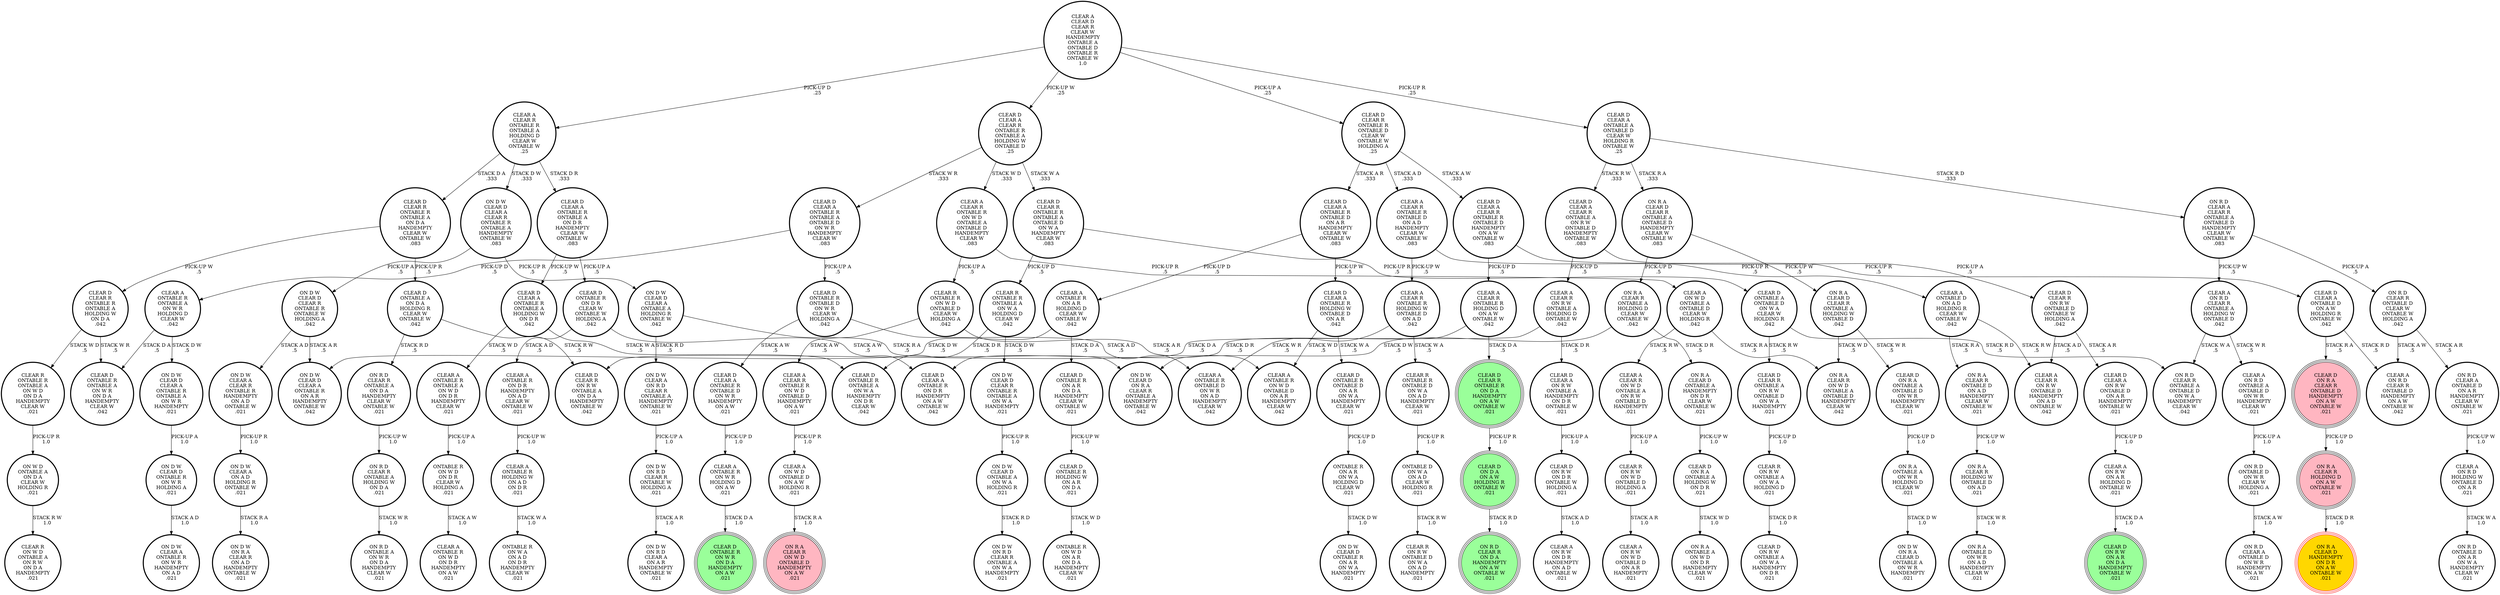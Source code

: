 digraph {
"CLEAR R\nONTABLE R\nONTABLE A\nON W D\nON D A\nHANDEMPTY\nCLEAR W\n.021\n" -> "ON W D\nONTABLE A\nON D A\nCLEAR W\nHOLDING R\n.021\n"[label="PICK-UP R\n1.0\n"];
"CLEAR D\nONTABLE A\nON D A\nHOLDING R\nCLEAR W\nONTABLE W\n.042\n" -> "CLEAR D\nCLEAR R\nON R W\nONTABLE A\nON D A\nHANDEMPTY\nONTABLE W\n.042\n"[label="STACK R W\n.5\n"];
"CLEAR D\nONTABLE A\nON D A\nHOLDING R\nCLEAR W\nONTABLE W\n.042\n" -> "ON R D\nCLEAR R\nONTABLE A\nON D A\nHANDEMPTY\nCLEAR W\nONTABLE W\n.021\n"[label="STACK R D\n.5\n"];
"CLEAR D\nCLEAR A\nONTABLE R\nONTABLE A\nONTABLE D\nON W R\nHANDEMPTY\nCLEAR W\n.083\n" -> "CLEAR A\nONTABLE R\nONTABLE A\nON W R\nHOLDING D\nCLEAR W\n.042\n"[label="PICK-UP D\n.5\n"];
"CLEAR D\nCLEAR A\nONTABLE R\nONTABLE A\nONTABLE D\nON W R\nHANDEMPTY\nCLEAR W\n.083\n" -> "CLEAR D\nONTABLE R\nONTABLE D\nON W R\nCLEAR W\nHOLDING A\n.042\n"[label="PICK-UP A\n.5\n"];
"ON D W\nCLEAR D\nCLEAR R\nONTABLE R\nONTABLE A\nON W A\nHANDEMPTY\n.021\n" -> "ON D W\nCLEAR D\nONTABLE A\nON W A\nHOLDING R\n.021\n"[label="PICK-UP R\n1.0\n"];
"CLEAR D\nONTABLE R\nONTABLE D\nON W R\nCLEAR W\nHOLDING A\n.042\n" -> "CLEAR D\nCLEAR A\nONTABLE R\nONTABLE D\nON W R\nHANDEMPTY\nON A W\n.021\n"[label="STACK A W\n.5\n"];
"CLEAR D\nONTABLE R\nONTABLE D\nON W R\nCLEAR W\nHOLDING A\n.042\n" -> "CLEAR A\nONTABLE R\nONTABLE D\nON W R\nON A D\nHANDEMPTY\nCLEAR W\n.042\n"[label="STACK A D\n.5\n"];
"CLEAR D\nCLEAR R\nONTABLE R\nONTABLE A\nHOLDING W\nON D A\n.042\n" -> "CLEAR R\nONTABLE R\nONTABLE A\nON W D\nON D A\nHANDEMPTY\nCLEAR W\n.021\n"[label="STACK W D\n.5\n"];
"CLEAR D\nCLEAR R\nONTABLE R\nONTABLE A\nHOLDING W\nON D A\n.042\n" -> "CLEAR D\nONTABLE R\nONTABLE A\nON W R\nON D A\nHANDEMPTY\nCLEAR W\n.042\n"[label="STACK W R\n.5\n"];
"ON R A\nCLEAR R\nONTABLE D\nON A D\nHANDEMPTY\nCLEAR W\nONTABLE W\n.021\n" -> "ON R A\nCLEAR R\nHOLDING W\nONTABLE D\nON A D\n.021\n"[label="PICK-UP W\n1.0\n"];
"CLEAR D\nCLEAR R\nON R W\nONTABLE D\nONTABLE W\nHOLDING A\n.042\n" -> "CLEAR D\nCLEAR A\nON R W\nONTABLE D\nON A R\nHANDEMPTY\nONTABLE W\n.021\n"[label="STACK A R\n.5\n"];
"CLEAR D\nCLEAR R\nON R W\nONTABLE D\nONTABLE W\nHOLDING A\n.042\n" -> "CLEAR A\nCLEAR R\nON R W\nONTABLE D\nHANDEMPTY\nON A D\nONTABLE W\n.042\n"[label="STACK A D\n.5\n"];
"CLEAR D\nON R A\nONTABLE A\nHOLDING W\nON D R\n.021\n" -> "ON R A\nONTABLE A\nON W D\nON D R\nHANDEMPTY\nCLEAR W\n.021\n"[label="STACK W D\n1.0\n"];
"CLEAR A\nON R W\nON A R\nHOLDING D\nONTABLE W\n.021\n" -> "CLEAR D\nON R W\nON A R\nON D A\nHANDEMPTY\nONTABLE W\n.021\n"[label="STACK D A\n1.0\n"];
"ON R D\nCLEAR A\nCLEAR R\nONTABLE A\nONTABLE D\nHANDEMPTY\nCLEAR W\nONTABLE W\n.083\n" -> "CLEAR A\nON R D\nCLEAR R\nONTABLE A\nHOLDING W\nONTABLE D\n.042\n"[label="PICK-UP W\n.5\n"];
"ON R D\nCLEAR A\nCLEAR R\nONTABLE A\nONTABLE D\nHANDEMPTY\nCLEAR W\nONTABLE W\n.083\n" -> "ON R D\nCLEAR R\nONTABLE D\nCLEAR W\nONTABLE W\nHOLDING A\n.042\n"[label="PICK-UP A\n.5\n"];
"ON D W\nCLEAR D\nONTABLE A\nON W A\nHOLDING R\n.021\n" -> "ON D W\nON R D\nCLEAR R\nONTABLE A\nON W A\nHANDEMPTY\n.021\n"[label="STACK R D\n1.0\n"];
"CLEAR D\nCLEAR A\nCLEAR R\nONTABLE R\nONTABLE A\nHOLDING W\nONTABLE D\n.25\n" -> "CLEAR A\nCLEAR R\nONTABLE R\nON W D\nONTABLE A\nONTABLE D\nHANDEMPTY\nCLEAR W\n.083\n"[label="STACK W D\n.333\n"];
"CLEAR D\nCLEAR A\nCLEAR R\nONTABLE R\nONTABLE A\nHOLDING W\nONTABLE D\n.25\n" -> "CLEAR D\nCLEAR R\nONTABLE R\nONTABLE A\nONTABLE D\nON W A\nHANDEMPTY\nCLEAR W\n.083\n"[label="STACK W A\n.333\n"];
"CLEAR D\nCLEAR A\nCLEAR R\nONTABLE R\nONTABLE A\nHOLDING W\nONTABLE D\n.25\n" -> "CLEAR D\nCLEAR A\nONTABLE R\nONTABLE A\nONTABLE D\nON W R\nHANDEMPTY\nCLEAR W\n.083\n"[label="STACK W R\n.333\n"];
"CLEAR D\nONTABLE R\nON D R\nCLEAR W\nONTABLE W\nHOLDING A\n.042\n" -> "CLEAR D\nCLEAR A\nONTABLE R\nON D R\nHANDEMPTY\nON A W\nONTABLE W\n.042\n"[label="STACK A W\n.5\n"];
"CLEAR D\nONTABLE R\nON D R\nCLEAR W\nONTABLE W\nHOLDING A\n.042\n" -> "CLEAR A\nONTABLE R\nON D R\nHANDEMPTY\nON A D\nCLEAR W\nONTABLE W\n.021\n"[label="STACK A D\n.5\n"];
"CLEAR D\nCLEAR A\nON R W\nONTABLE A\nHANDEMPTY\nON D R\nONTABLE W\n.021\n" -> "CLEAR D\nON R W\nON D R\nONTABLE W\nHOLDING A\n.021\n"[label="PICK-UP A\n1.0\n"];
"CLEAR A\nCLEAR D\nCLEAR R\nCLEAR W\nHANDEMPTY\nONTABLE A\nONTABLE D\nONTABLE R\nONTABLE W\n1.0\n" -> "CLEAR A\nCLEAR R\nONTABLE R\nONTABLE A\nHOLDING D\nCLEAR W\nONTABLE W\n.25\n"[label="PICK-UP D\n.25\n"];
"CLEAR A\nCLEAR D\nCLEAR R\nCLEAR W\nHANDEMPTY\nONTABLE A\nONTABLE D\nONTABLE R\nONTABLE W\n1.0\n" -> "CLEAR D\nCLEAR A\nONTABLE A\nONTABLE D\nCLEAR W\nHOLDING R\nONTABLE W\n.25\n"[label="PICK-UP R\n.25\n"];
"CLEAR A\nCLEAR D\nCLEAR R\nCLEAR W\nHANDEMPTY\nONTABLE A\nONTABLE D\nONTABLE R\nONTABLE W\n1.0\n" -> "CLEAR D\nCLEAR R\nONTABLE R\nONTABLE D\nCLEAR W\nONTABLE W\nHOLDING A\n.25\n"[label="PICK-UP A\n.25\n"];
"CLEAR A\nCLEAR D\nCLEAR R\nCLEAR W\nHANDEMPTY\nONTABLE A\nONTABLE D\nONTABLE R\nONTABLE W\n1.0\n" -> "CLEAR D\nCLEAR A\nCLEAR R\nONTABLE R\nONTABLE A\nHOLDING W\nONTABLE D\n.25\n"[label="PICK-UP W\n.25\n"];
"CLEAR D\nCLEAR A\nONTABLE R\nONTABLE A\nON D R\nHANDEMPTY\nCLEAR W\nONTABLE W\n.083\n" -> "CLEAR D\nONTABLE R\nON D R\nCLEAR W\nONTABLE W\nHOLDING A\n.042\n"[label="PICK-UP A\n.5\n"];
"CLEAR D\nCLEAR A\nONTABLE R\nONTABLE A\nON D R\nHANDEMPTY\nCLEAR W\nONTABLE W\n.083\n" -> "CLEAR D\nCLEAR A\nONTABLE R\nONTABLE A\nHOLDING W\nON D R\n.042\n"[label="PICK-UP W\n.5\n"];
"ON D W\nCLEAR D\nCLEAR A\nONTABLE A\nHOLDING R\nONTABLE W\n.042\n" -> "ON D W\nCLEAR D\nON R A\nCLEAR R\nONTABLE A\nHANDEMPTY\nONTABLE W\n.042\n"[label="STACK R A\n.5\n"];
"ON D W\nCLEAR D\nCLEAR A\nONTABLE A\nHOLDING R\nONTABLE W\n.042\n" -> "ON D W\nCLEAR A\nON R D\nCLEAR R\nONTABLE A\nHANDEMPTY\nONTABLE W\n.021\n"[label="STACK R D\n.5\n"];
"CLEAR A\nONTABLE R\nON W R\nHOLDING D\nON A W\n.021\n" -> "CLEAR D\nONTABLE R\nON W R\nON D A\nHANDEMPTY\nON A W\n.021\n"[label="STACK D A\n1.0\n"];
"CLEAR D\nONTABLE R\nHOLDING W\nON A R\nON D A\n.021\n" -> "ONTABLE R\nON W D\nON A R\nON D A\nHANDEMPTY\nCLEAR W\n.021\n"[label="STACK W D\n1.0\n"];
"CLEAR A\nONTABLE D\nON A D\nHOLDING R\nCLEAR W\nONTABLE W\n.042\n" -> "ON R A\nCLEAR R\nONTABLE D\nON A D\nHANDEMPTY\nCLEAR W\nONTABLE W\n.021\n"[label="STACK R A\n.5\n"];
"CLEAR A\nONTABLE D\nON A D\nHOLDING R\nCLEAR W\nONTABLE W\n.042\n" -> "CLEAR A\nCLEAR R\nON R W\nONTABLE D\nHANDEMPTY\nON A D\nONTABLE W\n.042\n"[label="STACK R W\n.5\n"];
"CLEAR A\nONTABLE R\nHOLDING W\nON A D\nON D R\n.021\n" -> "ONTABLE R\nON W A\nON A D\nON D R\nHANDEMPTY\nCLEAR W\n.021\n"[label="STACK W A\n1.0\n"];
"CLEAR A\nON R D\nCLEAR R\nONTABLE A\nHOLDING W\nONTABLE D\n.042\n" -> "ON R D\nCLEAR R\nONTABLE A\nONTABLE D\nON W A\nHANDEMPTY\nCLEAR W\n.042\n"[label="STACK W A\n.5\n"];
"CLEAR A\nON R D\nCLEAR R\nONTABLE A\nHOLDING W\nONTABLE D\n.042\n" -> "CLEAR A\nON R D\nONTABLE A\nONTABLE D\nON W R\nHANDEMPTY\nCLEAR W\n.021\n"[label="STACK W R\n.5\n"];
"CLEAR A\nON R D\nHOLDING W\nONTABLE D\nON A R\n.021\n" -> "ON R D\nONTABLE D\nON A R\nON W A\nHANDEMPTY\nCLEAR W\n.021\n"[label="STACK W A\n1.0\n"];
"CLEAR R\nONTABLE R\nONTABLE D\nON W A\nON A D\nHANDEMPTY\nCLEAR W\n.021\n" -> "ONTABLE D\nON W A\nON A D\nCLEAR W\nHOLDING R\n.021\n"[label="PICK-UP R\n1.0\n"];
"ON D W\nCLEAR A\nCLEAR R\nONTABLE R\nHANDEMPTY\nON A D\nONTABLE W\n.021\n" -> "ON D W\nCLEAR A\nON A D\nHOLDING R\nONTABLE W\n.021\n"[label="PICK-UP R\n1.0\n"];
"CLEAR D\nONTABLE R\nONTABLE D\nON A R\nON W A\nHANDEMPTY\nCLEAR W\n.021\n" -> "ONTABLE R\nON A R\nON W A\nHOLDING D\nCLEAR W\n.021\n"[label="PICK-UP D\n1.0\n"];
"CLEAR R\nON R W\nONTABLE A\nON W A\nHOLDING D\n.021\n" -> "CLEAR D\nON R W\nONTABLE A\nON W A\nHANDEMPTY\nON D R\n.021\n"[label="STACK D R\n1.0\n"];
"CLEAR D\nON R W\nON D R\nONTABLE W\nHOLDING A\n.021\n" -> "CLEAR A\nON R W\nON D R\nHANDEMPTY\nON A D\nONTABLE W\n.021\n"[label="STACK A D\n1.0\n"];
"ON R A\nONTABLE A\nON W R\nHOLDING D\nCLEAR W\n.021\n" -> "ON D W\nON R A\nCLEAR D\nONTABLE A\nON W R\nHANDEMPTY\n.021\n"[label="STACK D W\n1.0\n"];
"ON R D\nCLEAR A\nONTABLE D\nON A R\nHANDEMPTY\nCLEAR W\nONTABLE W\n.021\n" -> "CLEAR A\nON R D\nHOLDING W\nONTABLE D\nON A R\n.021\n"[label="PICK-UP W\n1.0\n"];
"CLEAR A\nCLEAR R\nON R W\nONTABLE A\nHOLDING D\nONTABLE W\n.042\n" -> "CLEAR D\nCLEAR R\nON R W\nONTABLE A\nON D A\nHANDEMPTY\nONTABLE W\n.042\n"[label="STACK D A\n.5\n"];
"CLEAR A\nCLEAR R\nON R W\nONTABLE A\nHOLDING D\nONTABLE W\n.042\n" -> "CLEAR D\nCLEAR A\nON R W\nONTABLE A\nHANDEMPTY\nON D R\nONTABLE W\n.021\n"[label="STACK D R\n.5\n"];
"CLEAR A\nCLEAR R\nONTABLE R\nONTABLE A\nHOLDING D\nCLEAR W\nONTABLE W\n.25\n" -> "CLEAR D\nCLEAR R\nONTABLE R\nONTABLE A\nON D A\nHANDEMPTY\nCLEAR W\nONTABLE W\n.083\n"[label="STACK D A\n.333\n"];
"CLEAR A\nCLEAR R\nONTABLE R\nONTABLE A\nHOLDING D\nCLEAR W\nONTABLE W\n.25\n" -> "CLEAR D\nCLEAR A\nONTABLE R\nONTABLE A\nON D R\nHANDEMPTY\nCLEAR W\nONTABLE W\n.083\n"[label="STACK D R\n.333\n"];
"CLEAR A\nCLEAR R\nONTABLE R\nONTABLE A\nHOLDING D\nCLEAR W\nONTABLE W\n.25\n" -> "ON D W\nCLEAR D\nCLEAR A\nCLEAR R\nONTABLE R\nONTABLE A\nHANDEMPTY\nONTABLE W\n.083\n"[label="STACK D W\n.333\n"];
"CLEAR A\nCLEAR R\nON W D\nONTABLE A\nON R W\nONTABLE D\nHANDEMPTY\n.021\n" -> "CLEAR R\nON R W\nON W D\nONTABLE D\nHOLDING A\n.021\n"[label="PICK-UP A\n1.0\n"];
"CLEAR D\nCLEAR R\nONTABLE A\nON R W\nONTABLE D\nON W A\nHANDEMPTY\n.021\n" -> "CLEAR R\nON R W\nONTABLE A\nON W A\nHOLDING D\n.021\n"[label="PICK-UP D\n1.0\n"];
"CLEAR D\nCLEAR A\nONTABLE D\nON A W\nHOLDING R\nONTABLE W\n.042\n" -> "CLEAR D\nON R A\nCLEAR R\nONTABLE D\nHANDEMPTY\nON A W\nONTABLE W\n.021\n"[label="STACK R A\n.5\n"];
"CLEAR D\nCLEAR A\nONTABLE D\nON A W\nHOLDING R\nONTABLE W\n.042\n" -> "CLEAR A\nON R D\nCLEAR R\nONTABLE D\nHANDEMPTY\nON A W\nONTABLE W\n.042\n"[label="STACK R D\n.5\n"];
"ON R A\nCLEAR R\nHOLDING D\nON A W\nONTABLE W\n.021\n" -> "ON R A\nCLEAR D\nHANDEMPTY\nON D R\nON A W\nONTABLE W\n.021\n"[label="STACK D R\n1.0\n"];
"ON R D\nONTABLE D\nON W R\nCLEAR W\nHOLDING A\n.021\n" -> "ON R D\nCLEAR A\nONTABLE D\nON W R\nHANDEMPTY\nON A W\n.021\n"[label="STACK A W\n1.0\n"];
"CLEAR D\nCLEAR A\nONTABLE A\nONTABLE D\nCLEAR W\nHOLDING R\nONTABLE W\n.25\n" -> "ON R D\nCLEAR A\nCLEAR R\nONTABLE A\nONTABLE D\nHANDEMPTY\nCLEAR W\nONTABLE W\n.083\n"[label="STACK R D\n.333\n"];
"CLEAR D\nCLEAR A\nONTABLE A\nONTABLE D\nCLEAR W\nHOLDING R\nONTABLE W\n.25\n" -> "CLEAR D\nCLEAR A\nCLEAR R\nONTABLE A\nON R W\nONTABLE D\nHANDEMPTY\nONTABLE W\n.083\n"[label="STACK R W\n.333\n"];
"CLEAR D\nCLEAR A\nONTABLE A\nONTABLE D\nCLEAR W\nHOLDING R\nONTABLE W\n.25\n" -> "ON R A\nCLEAR D\nCLEAR R\nONTABLE A\nONTABLE D\nHANDEMPTY\nCLEAR W\nONTABLE W\n.083\n"[label="STACK R A\n.333\n"];
"CLEAR D\nCLEAR A\nONTABLE R\nHOLDING W\nONTABLE D\nON A R\n.042\n" -> "CLEAR A\nONTABLE R\nON W D\nONTABLE D\nON A R\nHANDEMPTY\nCLEAR W\n.042\n"[label="STACK W D\n.5\n"];
"CLEAR D\nCLEAR A\nONTABLE R\nHOLDING W\nONTABLE D\nON A R\n.042\n" -> "CLEAR D\nONTABLE R\nONTABLE D\nON A R\nON W A\nHANDEMPTY\nCLEAR W\n.021\n"[label="STACK W A\n.5\n"];
"CLEAR D\nCLEAR A\nCLEAR R\nONTABLE A\nON R W\nONTABLE D\nHANDEMPTY\nONTABLE W\n.083\n" -> "CLEAR A\nCLEAR R\nON R W\nONTABLE A\nHOLDING D\nONTABLE W\n.042\n"[label="PICK-UP D\n.5\n"];
"CLEAR D\nCLEAR A\nCLEAR R\nONTABLE A\nON R W\nONTABLE D\nHANDEMPTY\nONTABLE W\n.083\n" -> "CLEAR D\nCLEAR R\nON R W\nONTABLE D\nONTABLE W\nHOLDING A\n.042\n"[label="PICK-UP A\n.5\n"];
"CLEAR D\nCLEAR R\nONTABLE R\nONTABLE A\nON D A\nHANDEMPTY\nCLEAR W\nONTABLE W\n.083\n" -> "CLEAR D\nCLEAR R\nONTABLE R\nONTABLE A\nHOLDING W\nON D A\n.042\n"[label="PICK-UP W\n.5\n"];
"CLEAR D\nCLEAR R\nONTABLE R\nONTABLE A\nON D A\nHANDEMPTY\nCLEAR W\nONTABLE W\n.083\n" -> "CLEAR D\nONTABLE A\nON D A\nHOLDING R\nCLEAR W\nONTABLE W\n.042\n"[label="PICK-UP R\n.5\n"];
"ON D W\nCLEAR D\nONTABLE R\nON W R\nHOLDING A\n.021\n" -> "ON D W\nCLEAR A\nONTABLE R\nON W R\nHANDEMPTY\nON A D\n.021\n"[label="STACK A D\n1.0\n"];
"ON R A\nCLEAR D\nONTABLE A\nHANDEMPTY\nON D R\nCLEAR W\nONTABLE W\n.021\n" -> "CLEAR D\nON R A\nONTABLE A\nHOLDING W\nON D R\n.021\n"[label="PICK-UP W\n1.0\n"];
"CLEAR A\nCLEAR R\nONTABLE R\nON W D\nONTABLE D\nHANDEMPTY\nON A W\n.021\n" -> "CLEAR A\nON W D\nONTABLE D\nON A W\nHOLDING R\n.021\n"[label="PICK-UP R\n1.0\n"];
"ONTABLE R\nON W D\nON D R\nCLEAR W\nHOLDING A\n.021\n" -> "CLEAR A\nONTABLE R\nON W D\nON D R\nHANDEMPTY\nON A W\n.021\n"[label="STACK A W\n1.0\n"];
"CLEAR A\nONTABLE R\nONTABLE A\nON W R\nHOLDING D\nCLEAR W\n.042\n" -> "ON D W\nCLEAR D\nCLEAR A\nONTABLE R\nONTABLE A\nON W R\nHANDEMPTY\n.021\n"[label="STACK D W\n.5\n"];
"CLEAR A\nONTABLE R\nONTABLE A\nON W R\nHOLDING D\nCLEAR W\n.042\n" -> "CLEAR D\nONTABLE R\nONTABLE A\nON W R\nON D A\nHANDEMPTY\nCLEAR W\n.042\n"[label="STACK D A\n.5\n"];
"CLEAR R\nONTABLE R\nON W D\nONTABLE D\nCLEAR W\nHOLDING A\n.042\n" -> "CLEAR A\nONTABLE R\nON W D\nONTABLE D\nON A R\nHANDEMPTY\nCLEAR W\n.042\n"[label="STACK A R\n.5\n"];
"CLEAR R\nONTABLE R\nON W D\nONTABLE D\nCLEAR W\nHOLDING A\n.042\n" -> "CLEAR A\nCLEAR R\nONTABLE R\nON W D\nONTABLE D\nHANDEMPTY\nON A W\n.021\n"[label="STACK A W\n.5\n"];
"CLEAR A\nON R D\nONTABLE A\nONTABLE D\nON W R\nHANDEMPTY\nCLEAR W\n.021\n" -> "ON R D\nONTABLE D\nON W R\nCLEAR W\nHOLDING A\n.021\n"[label="PICK-UP A\n1.0\n"];
"ON R A\nCLEAR R\nONTABLE A\nHOLDING D\nCLEAR W\nONTABLE W\n.042\n" -> "ON D W\nCLEAR D\nON R A\nCLEAR R\nONTABLE A\nHANDEMPTY\nONTABLE W\n.042\n"[label="STACK D W\n.5\n"];
"ON R A\nCLEAR R\nONTABLE A\nHOLDING D\nCLEAR W\nONTABLE W\n.042\n" -> "ON R A\nCLEAR D\nONTABLE A\nHANDEMPTY\nON D R\nCLEAR W\nONTABLE W\n.021\n"[label="STACK D R\n.5\n"];
"ON D W\nCLEAR D\nCLEAR A\nCLEAR R\nONTABLE R\nONTABLE A\nHANDEMPTY\nONTABLE W\n.083\n" -> "ON D W\nCLEAR D\nCLEAR A\nONTABLE A\nHOLDING R\nONTABLE W\n.042\n"[label="PICK-UP R\n.5\n"];
"ON D W\nCLEAR D\nCLEAR A\nCLEAR R\nONTABLE R\nONTABLE A\nHANDEMPTY\nONTABLE W\n.083\n" -> "ON D W\nCLEAR D\nCLEAR R\nONTABLE R\nONTABLE W\nHOLDING A\n.042\n"[label="PICK-UP A\n.5\n"];
"CLEAR D\nCLEAR R\nONTABLE R\nON D A\nHANDEMPTY\nON A W\nONTABLE W\n.021\n" -> "CLEAR D\nON D A\nON A W\nHOLDING R\nONTABLE W\n.021\n"[label="PICK-UP R\n1.0\n"];
"CLEAR A\nON W D\nONTABLE D\nON A W\nHOLDING R\n.021\n" -> "ON R A\nCLEAR R\nON W D\nONTABLE D\nHANDEMPTY\nON A W\n.021\n"[label="STACK R A\n1.0\n"];
"CLEAR D\nON R A\nONTABLE A\nONTABLE D\nON W R\nHANDEMPTY\nCLEAR W\n.021\n" -> "ON R A\nONTABLE A\nON W R\nHOLDING D\nCLEAR W\n.021\n"[label="PICK-UP D\n1.0\n"];
"ONTABLE R\nON A R\nON W A\nHOLDING D\nCLEAR W\n.021\n" -> "ON D W\nCLEAR D\nONTABLE R\nON A R\nON W A\nHANDEMPTY\n.021\n"[label="STACK D W\n1.0\n"];
"CLEAR D\nON R A\nCLEAR R\nONTABLE D\nHANDEMPTY\nON A W\nONTABLE W\n.021\n" -> "ON R A\nCLEAR R\nHOLDING D\nON A W\nONTABLE W\n.021\n"[label="PICK-UP D\n1.0\n"];
"CLEAR A\nONTABLE R\nON D R\nHANDEMPTY\nON A D\nCLEAR W\nONTABLE W\n.021\n" -> "CLEAR A\nONTABLE R\nHOLDING W\nON A D\nON D R\n.021\n"[label="PICK-UP W\n1.0\n"];
"CLEAR D\nCLEAR A\nONTABLE R\nONTABLE D\nON A R\nHANDEMPTY\nCLEAR W\nONTABLE W\n.083\n" -> "CLEAR D\nCLEAR A\nONTABLE R\nHOLDING W\nONTABLE D\nON A R\n.042\n"[label="PICK-UP W\n.5\n"];
"CLEAR D\nCLEAR A\nONTABLE R\nONTABLE D\nON A R\nHANDEMPTY\nCLEAR W\nONTABLE W\n.083\n" -> "CLEAR A\nONTABLE R\nON A R\nHOLDING D\nCLEAR W\nONTABLE W\n.042\n"[label="PICK-UP D\n.5\n"];
"CLEAR D\nCLEAR A\nONTABLE R\nONTABLE A\nHOLDING W\nON D R\n.042\n" -> "CLEAR D\nONTABLE R\nONTABLE A\nON W A\nHANDEMPTY\nON D R\nCLEAR W\n.042\n"[label="STACK W A\n.5\n"];
"CLEAR D\nCLEAR A\nONTABLE R\nONTABLE A\nHOLDING W\nON D R\n.042\n" -> "CLEAR A\nONTABLE R\nONTABLE A\nON W D\nON D R\nHANDEMPTY\nCLEAR W\n.021\n"[label="STACK W D\n.5\n"];
"ON R A\nCLEAR D\nCLEAR R\nONTABLE A\nHOLDING W\nONTABLE D\n.042\n" -> "ON R A\nCLEAR R\nON W D\nONTABLE A\nONTABLE D\nHANDEMPTY\nCLEAR W\n.042\n"[label="STACK W D\n.5\n"];
"ON R A\nCLEAR D\nCLEAR R\nONTABLE A\nHOLDING W\nONTABLE D\n.042\n" -> "CLEAR D\nON R A\nONTABLE A\nONTABLE D\nON W R\nHANDEMPTY\nCLEAR W\n.021\n"[label="STACK W R\n.5\n"];
"ON R A\nCLEAR R\nHOLDING W\nONTABLE D\nON A D\n.021\n" -> "ON R A\nONTABLE D\nON W R\nON A D\nHANDEMPTY\nCLEAR W\n.021\n"[label="STACK W R\n1.0\n"];
"CLEAR A\nCLEAR R\nONTABLE R\nON W D\nONTABLE A\nONTABLE D\nHANDEMPTY\nCLEAR W\n.083\n" -> "CLEAR A\nON W D\nONTABLE A\nONTABLE D\nCLEAR W\nHOLDING R\n.042\n"[label="PICK-UP R\n.5\n"];
"CLEAR A\nCLEAR R\nONTABLE R\nON W D\nONTABLE A\nONTABLE D\nHANDEMPTY\nCLEAR W\n.083\n" -> "CLEAR R\nONTABLE R\nON W D\nONTABLE D\nCLEAR W\nHOLDING A\n.042\n"[label="PICK-UP A\n.5\n"];
"CLEAR A\nON W D\nONTABLE A\nONTABLE D\nCLEAR W\nHOLDING R\n.042\n" -> "ON R A\nCLEAR R\nON W D\nONTABLE A\nONTABLE D\nHANDEMPTY\nCLEAR W\n.042\n"[label="STACK R A\n.5\n"];
"CLEAR A\nON W D\nONTABLE A\nONTABLE D\nCLEAR W\nHOLDING R\n.042\n" -> "CLEAR A\nCLEAR R\nON W D\nONTABLE A\nON R W\nONTABLE D\nHANDEMPTY\n.021\n"[label="STACK R W\n.5\n"];
"ON R A\nCLEAR D\nCLEAR R\nONTABLE A\nONTABLE D\nHANDEMPTY\nCLEAR W\nONTABLE W\n.083\n" -> "ON R A\nCLEAR D\nCLEAR R\nONTABLE A\nHOLDING W\nONTABLE D\n.042\n"[label="PICK-UP W\n.5\n"];
"ON R A\nCLEAR D\nCLEAR R\nONTABLE A\nONTABLE D\nHANDEMPTY\nCLEAR W\nONTABLE W\n.083\n" -> "ON R A\nCLEAR R\nONTABLE A\nHOLDING D\nCLEAR W\nONTABLE W\n.042\n"[label="PICK-UP D\n.5\n"];
"CLEAR D\nONTABLE R\nON A R\nON D A\nHANDEMPTY\nCLEAR W\nONTABLE W\n.021\n" -> "CLEAR D\nONTABLE R\nHOLDING W\nON A R\nON D A\n.021\n"[label="PICK-UP W\n1.0\n"];
"CLEAR D\nCLEAR A\nCLEAR R\nONTABLE R\nONTABLE D\nHANDEMPTY\nON A W\nONTABLE W\n.083\n" -> "CLEAR D\nCLEAR A\nONTABLE D\nON A W\nHOLDING R\nONTABLE W\n.042\n"[label="PICK-UP R\n.5\n"];
"CLEAR D\nCLEAR A\nCLEAR R\nONTABLE R\nONTABLE D\nHANDEMPTY\nON A W\nONTABLE W\n.083\n" -> "CLEAR A\nCLEAR R\nONTABLE R\nHOLDING D\nON A W\nONTABLE W\n.042\n"[label="PICK-UP D\n.5\n"];
"CLEAR D\nCLEAR R\nONTABLE R\nONTABLE A\nONTABLE D\nON W A\nHANDEMPTY\nCLEAR W\n.083\n" -> "CLEAR R\nONTABLE R\nONTABLE A\nON W A\nHOLDING D\nCLEAR W\n.042\n"[label="PICK-UP D\n.5\n"];
"CLEAR D\nCLEAR R\nONTABLE R\nONTABLE A\nONTABLE D\nON W A\nHANDEMPTY\nCLEAR W\n.083\n" -> "CLEAR D\nONTABLE A\nONTABLE D\nON W A\nCLEAR W\nHOLDING R\n.042\n"[label="PICK-UP R\n.5\n"];
"CLEAR R\nONTABLE R\nONTABLE A\nON W A\nHOLDING D\nCLEAR W\n.042\n" -> "CLEAR D\nONTABLE R\nONTABLE A\nON W A\nHANDEMPTY\nON D R\nCLEAR W\n.042\n"[label="STACK D R\n.5\n"];
"CLEAR R\nONTABLE R\nONTABLE A\nON W A\nHOLDING D\nCLEAR W\n.042\n" -> "ON D W\nCLEAR D\nCLEAR R\nONTABLE R\nONTABLE A\nON W A\nHANDEMPTY\n.021\n"[label="STACK D W\n.5\n"];
"CLEAR A\nONTABLE R\nONTABLE A\nON W D\nON D R\nHANDEMPTY\nCLEAR W\n.021\n" -> "ONTABLE R\nON W D\nON D R\nCLEAR W\nHOLDING A\n.021\n"[label="PICK-UP A\n1.0\n"];
"CLEAR D\nON D A\nON A W\nHOLDING R\nONTABLE W\n.021\n" -> "ON R D\nCLEAR R\nON D A\nHANDEMPTY\nON A W\nONTABLE W\n.021\n"[label="STACK R D\n1.0\n"];
"CLEAR D\nCLEAR A\nONTABLE R\nONTABLE D\nON W R\nHANDEMPTY\nON A W\n.021\n" -> "CLEAR A\nONTABLE R\nON W R\nHOLDING D\nON A W\n.021\n"[label="PICK-UP D\n1.0\n"];
"CLEAR D\nCLEAR A\nON R W\nONTABLE D\nON A R\nHANDEMPTY\nONTABLE W\n.021\n" -> "CLEAR A\nON R W\nON A R\nHOLDING D\nONTABLE W\n.021\n"[label="PICK-UP D\n1.0\n"];
"ON D W\nCLEAR D\nCLEAR A\nONTABLE R\nONTABLE A\nON W R\nHANDEMPTY\n.021\n" -> "ON D W\nCLEAR D\nONTABLE R\nON W R\nHOLDING A\n.021\n"[label="PICK-UP A\n1.0\n"];
"ON D W\nCLEAR D\nCLEAR R\nONTABLE R\nONTABLE W\nHOLDING A\n.042\n" -> "ON D W\nCLEAR D\nCLEAR A\nONTABLE R\nON A R\nHANDEMPTY\nONTABLE W\n.042\n"[label="STACK A R\n.5\n"];
"ON D W\nCLEAR D\nCLEAR R\nONTABLE R\nONTABLE W\nHOLDING A\n.042\n" -> "ON D W\nCLEAR A\nCLEAR R\nONTABLE R\nHANDEMPTY\nON A D\nONTABLE W\n.021\n"[label="STACK A D\n.5\n"];
"ON W D\nONTABLE A\nON D A\nCLEAR W\nHOLDING R\n.021\n" -> "CLEAR R\nON W D\nONTABLE A\nON R W\nON D A\nHANDEMPTY\n.021\n"[label="STACK R W\n1.0\n"];
"CLEAR A\nONTABLE R\nON A R\nHOLDING D\nCLEAR W\nONTABLE W\n.042\n" -> "ON D W\nCLEAR D\nCLEAR A\nONTABLE R\nON A R\nHANDEMPTY\nONTABLE W\n.042\n"[label="STACK D W\n.5\n"];
"CLEAR A\nONTABLE R\nON A R\nHOLDING D\nCLEAR W\nONTABLE W\n.042\n" -> "CLEAR D\nONTABLE R\nON A R\nON D A\nHANDEMPTY\nCLEAR W\nONTABLE W\n.021\n"[label="STACK D A\n.5\n"];
"ON R D\nCLEAR R\nONTABLE D\nCLEAR W\nONTABLE W\nHOLDING A\n.042\n" -> "CLEAR A\nON R D\nCLEAR R\nONTABLE D\nHANDEMPTY\nON A W\nONTABLE W\n.042\n"[label="STACK A W\n.5\n"];
"ON R D\nCLEAR R\nONTABLE D\nCLEAR W\nONTABLE W\nHOLDING A\n.042\n" -> "ON R D\nCLEAR A\nONTABLE D\nON A R\nHANDEMPTY\nCLEAR W\nONTABLE W\n.021\n"[label="STACK A R\n.5\n"];
"CLEAR R\nON R W\nON W D\nONTABLE D\nHOLDING A\n.021\n" -> "CLEAR A\nON R W\nON W D\nONTABLE D\nON A R\nHANDEMPTY\n.021\n"[label="STACK A R\n1.0\n"];
"ONTABLE D\nON W A\nON A D\nCLEAR W\nHOLDING R\n.021\n" -> "CLEAR R\nON R W\nONTABLE D\nON W A\nON A D\nHANDEMPTY\n.021\n"[label="STACK R W\n1.0\n"];
"ON R D\nCLEAR R\nONTABLE A\nON D A\nHANDEMPTY\nCLEAR W\nONTABLE W\n.021\n" -> "ON R D\nCLEAR R\nONTABLE A\nHOLDING W\nON D A\n.021\n"[label="PICK-UP W\n1.0\n"];
"CLEAR D\nCLEAR R\nONTABLE R\nONTABLE D\nCLEAR W\nONTABLE W\nHOLDING A\n.25\n" -> "CLEAR D\nCLEAR A\nONTABLE R\nONTABLE D\nON A R\nHANDEMPTY\nCLEAR W\nONTABLE W\n.083\n"[label="STACK A R\n.333\n"];
"CLEAR D\nCLEAR R\nONTABLE R\nONTABLE D\nCLEAR W\nONTABLE W\nHOLDING A\n.25\n" -> "CLEAR D\nCLEAR A\nCLEAR R\nONTABLE R\nONTABLE D\nHANDEMPTY\nON A W\nONTABLE W\n.083\n"[label="STACK A W\n.333\n"];
"CLEAR D\nCLEAR R\nONTABLE R\nONTABLE D\nCLEAR W\nONTABLE W\nHOLDING A\n.25\n" -> "CLEAR A\nCLEAR R\nONTABLE R\nONTABLE D\nON A D\nHANDEMPTY\nCLEAR W\nONTABLE W\n.083\n"[label="STACK A D\n.333\n"];
"ON R D\nCLEAR R\nONTABLE A\nHOLDING W\nON D A\n.021\n" -> "ON R D\nONTABLE A\nON W R\nON D A\nHANDEMPTY\nCLEAR W\n.021\n"[label="STACK W R\n1.0\n"];
"CLEAR D\nONTABLE A\nONTABLE D\nON W A\nCLEAR W\nHOLDING R\n.042\n" -> "ON R D\nCLEAR R\nONTABLE A\nONTABLE D\nON W A\nHANDEMPTY\nCLEAR W\n.042\n"[label="STACK R D\n.5\n"];
"CLEAR D\nONTABLE A\nONTABLE D\nON W A\nCLEAR W\nHOLDING R\n.042\n" -> "CLEAR D\nCLEAR R\nONTABLE A\nON R W\nONTABLE D\nON W A\nHANDEMPTY\n.021\n"[label="STACK R W\n.5\n"];
"CLEAR A\nCLEAR R\nONTABLE R\nONTABLE D\nON A D\nHANDEMPTY\nCLEAR W\nONTABLE W\n.083\n" -> "CLEAR A\nONTABLE D\nON A D\nHOLDING R\nCLEAR W\nONTABLE W\n.042\n"[label="PICK-UP R\n.5\n"];
"CLEAR A\nCLEAR R\nONTABLE R\nONTABLE D\nON A D\nHANDEMPTY\nCLEAR W\nONTABLE W\n.083\n" -> "CLEAR A\nCLEAR R\nONTABLE R\nHOLDING W\nONTABLE D\nON A D\n.042\n"[label="PICK-UP W\n.5\n"];
"CLEAR A\nCLEAR R\nONTABLE R\nHOLDING W\nONTABLE D\nON A D\n.042\n" -> "CLEAR R\nONTABLE R\nONTABLE D\nON W A\nON A D\nHANDEMPTY\nCLEAR W\n.021\n"[label="STACK W A\n.5\n"];
"CLEAR A\nCLEAR R\nONTABLE R\nHOLDING W\nONTABLE D\nON A D\n.042\n" -> "CLEAR A\nONTABLE R\nONTABLE D\nON W R\nON A D\nHANDEMPTY\nCLEAR W\n.042\n"[label="STACK W R\n.5\n"];
"CLEAR A\nCLEAR R\nONTABLE R\nHOLDING D\nON A W\nONTABLE W\n.042\n" -> "CLEAR D\nCLEAR R\nONTABLE R\nON D A\nHANDEMPTY\nON A W\nONTABLE W\n.021\n"[label="STACK D A\n.5\n"];
"CLEAR A\nCLEAR R\nONTABLE R\nHOLDING D\nON A W\nONTABLE W\n.042\n" -> "CLEAR D\nCLEAR A\nONTABLE R\nON D R\nHANDEMPTY\nON A W\nONTABLE W\n.042\n"[label="STACK D R\n.5\n"];
"ON D W\nCLEAR A\nON A D\nHOLDING R\nONTABLE W\n.021\n" -> "ON D W\nON R A\nCLEAR R\nON A D\nHANDEMPTY\nONTABLE W\n.021\n"[label="STACK R A\n1.0\n"];
"ON D W\nON R D\nCLEAR R\nONTABLE W\nHOLDING A\n.021\n" -> "ON D W\nON R D\nCLEAR A\nON A R\nHANDEMPTY\nONTABLE W\n.021\n"[label="STACK A R\n1.0\n"];
"ON D W\nCLEAR A\nON R D\nCLEAR R\nONTABLE A\nHANDEMPTY\nONTABLE W\n.021\n" -> "ON D W\nON R D\nCLEAR R\nONTABLE W\nHOLDING A\n.021\n"[label="PICK-UP A\n1.0\n"];
"ON R A\nONTABLE A\nON W D\nON D R\nHANDEMPTY\nCLEAR W\n.021\n" [shape=circle, penwidth=3];
"ON R A\nCLEAR R\nON W D\nONTABLE A\nONTABLE D\nHANDEMPTY\nCLEAR W\n.042\n" [shape=circle, penwidth=3];
"CLEAR A\nCLEAR R\nON R W\nONTABLE D\nHANDEMPTY\nON A D\nONTABLE W\n.042\n" [shape=circle, penwidth=3];
"CLEAR A\nONTABLE R\nON W D\nONTABLE D\nON A R\nHANDEMPTY\nCLEAR W\n.042\n" [shape=circle, penwidth=3];
"ON D W\nON R D\nCLEAR R\nONTABLE A\nON W A\nHANDEMPTY\n.021\n" [shape=circle, penwidth=3];
"ON D W\nON R D\nCLEAR A\nON A R\nHANDEMPTY\nONTABLE W\n.021\n" [shape=circle, penwidth=3];
"ON R D\nCLEAR R\nONTABLE A\nONTABLE D\nON W A\nHANDEMPTY\nCLEAR W\n.042\n" [shape=circle, penwidth=3];
"ON R D\nONTABLE A\nON W R\nON D A\nHANDEMPTY\nCLEAR W\n.021\n" [shape=circle, penwidth=3];
"CLEAR A\nON R D\nCLEAR R\nONTABLE D\nHANDEMPTY\nON A W\nONTABLE W\n.042\n" [shape=circle, penwidth=3];
"ON R D\nCLEAR R\nON D A\nHANDEMPTY\nON A W\nONTABLE W\n.021\n" [shape=circle, style=filled, fillcolor=palegreen1, peripheries=3];
"CLEAR D\nONTABLE R\nONTABLE A\nON W A\nHANDEMPTY\nON D R\nCLEAR W\n.042\n" [shape=circle, penwidth=3];
"ON D W\nON R A\nCLEAR R\nON A D\nHANDEMPTY\nONTABLE W\n.021\n" [shape=circle, penwidth=3];
"CLEAR A\nONTABLE R\nONTABLE D\nON W R\nON A D\nHANDEMPTY\nCLEAR W\n.042\n" [shape=circle, penwidth=3];
"CLEAR D\nONTABLE R\nON W R\nON D A\nHANDEMPTY\nON A W\n.021\n" [shape=circle, style=filled, fillcolor=palegreen1, peripheries=3];
"ONTABLE R\nON W A\nON A D\nON D R\nHANDEMPTY\nCLEAR W\n.021\n" [shape=circle, penwidth=3];
"ON D W\nCLEAR D\nONTABLE R\nON A R\nON W A\nHANDEMPTY\n.021\n" [shape=circle, penwidth=3];
"CLEAR R\nON R W\nONTABLE D\nON W A\nON A D\nHANDEMPTY\n.021\n" [shape=circle, penwidth=3];
"CLEAR D\nCLEAR A\nONTABLE R\nON D R\nHANDEMPTY\nON A W\nONTABLE W\n.042\n" [shape=circle, penwidth=3];
"ON R D\nCLEAR A\nONTABLE D\nON W R\nHANDEMPTY\nON A W\n.021\n" [shape=circle, penwidth=3];
"CLEAR D\nONTABLE R\nONTABLE A\nON W R\nON D A\nHANDEMPTY\nCLEAR W\n.042\n" [shape=circle, penwidth=3];
"CLEAR A\nON R W\nON D R\nHANDEMPTY\nON A D\nONTABLE W\n.021\n" [shape=circle, penwidth=3];
"ON R A\nCLEAR R\nON W D\nONTABLE D\nHANDEMPTY\nON A W\n.021\n" [shape=circle, style=filled, fillcolor=lightpink, peripheries=3];
"CLEAR R\nON W D\nONTABLE A\nON R W\nON D A\nHANDEMPTY\n.021\n" [shape=circle, penwidth=3];
"CLEAR D\nCLEAR R\nON R W\nONTABLE A\nON D A\nHANDEMPTY\nONTABLE W\n.042\n" [shape=circle, penwidth=3];
"ON D W\nCLEAR D\nON R A\nCLEAR R\nONTABLE A\nHANDEMPTY\nONTABLE W\n.042\n" [shape=circle, penwidth=3];
"ONTABLE R\nON W D\nON A R\nON D A\nHANDEMPTY\nCLEAR W\n.021\n" [shape=circle, penwidth=3];
"ON R A\nONTABLE D\nON W R\nON A D\nHANDEMPTY\nCLEAR W\n.021\n" [shape=circle, penwidth=3];
"ON R A\nCLEAR D\nHANDEMPTY\nON D R\nON A W\nONTABLE W\n.021\n" [shape=circle, style=filled color=red, fillcolor=gold, peripheries=3];
"ON D W\nON R A\nCLEAR D\nONTABLE A\nON W R\nHANDEMPTY\n.021\n" [shape=circle, penwidth=3];
"ON D W\nCLEAR D\nCLEAR A\nONTABLE R\nON A R\nHANDEMPTY\nONTABLE W\n.042\n" [shape=circle, penwidth=3];
"ON R D\nONTABLE D\nON A R\nON W A\nHANDEMPTY\nCLEAR W\n.021\n" [shape=circle, penwidth=3];
"CLEAR D\nON R W\nON A R\nON D A\nHANDEMPTY\nONTABLE W\n.021\n" [shape=circle, style=filled, fillcolor=palegreen1, peripheries=3];
"CLEAR D\nON R W\nONTABLE A\nON W A\nHANDEMPTY\nON D R\n.021\n" [shape=circle, penwidth=3];
"CLEAR A\nONTABLE R\nON W D\nON D R\nHANDEMPTY\nON A W\n.021\n" [shape=circle, penwidth=3];
"ON D W\nCLEAR A\nONTABLE R\nON W R\nHANDEMPTY\nON A D\n.021\n" [shape=circle, penwidth=3];
"CLEAR A\nON R W\nON W D\nONTABLE D\nON A R\nHANDEMPTY\n.021\n" [shape=circle, penwidth=3];
"ON R A\nONTABLE A\nON W D\nON D R\nHANDEMPTY\nCLEAR W\n.021\n" [shape=circle, penwidth=3];
"ON R A\nCLEAR R\nON W D\nONTABLE A\nONTABLE D\nHANDEMPTY\nCLEAR W\n.042\n" [shape=circle, penwidth=3];
"ONTABLE R\nON A R\nON W A\nHOLDING D\nCLEAR W\n.021\n" [shape=circle, penwidth=3];
"CLEAR A\nON R D\nCLEAR R\nONTABLE A\nHOLDING W\nONTABLE D\n.042\n" [shape=circle, penwidth=3];
"CLEAR D\nCLEAR A\nONTABLE A\nONTABLE D\nCLEAR W\nHOLDING R\nONTABLE W\n.25\n" [shape=circle, penwidth=3];
"CLEAR D\nCLEAR A\nONTABLE D\nON A W\nHOLDING R\nONTABLE W\n.042\n" [shape=circle, penwidth=3];
"ON D W\nCLEAR D\nONTABLE R\nON W R\nHOLDING A\n.021\n" [shape=circle, penwidth=3];
"ONTABLE D\nON W A\nON A D\nCLEAR W\nHOLDING R\n.021\n" [shape=circle, penwidth=3];
"CLEAR A\nCLEAR R\nON R W\nONTABLE D\nHANDEMPTY\nON A D\nONTABLE W\n.042\n" [shape=circle, penwidth=3];
"CLEAR A\nONTABLE R\nON W D\nONTABLE D\nON A R\nHANDEMPTY\nCLEAR W\n.042\n" [shape=circle, penwidth=3];
"CLEAR D\nONTABLE R\nONTABLE D\nON A R\nON W A\nHANDEMPTY\nCLEAR W\n.021\n" [shape=circle, penwidth=3];
"CLEAR D\nCLEAR R\nONTABLE R\nON D A\nHANDEMPTY\nON A W\nONTABLE W\n.021\n" [shape=circle, style=filled, fillcolor=palegreen1, peripheries=3];
"ON D W\nON R D\nCLEAR R\nONTABLE A\nON W A\nHANDEMPTY\n.021\n" [shape=circle, penwidth=3];
"ON R D\nCLEAR R\nONTABLE A\nHOLDING W\nON D A\n.021\n" [shape=circle, penwidth=3];
"ON D W\nON R D\nCLEAR A\nON A R\nHANDEMPTY\nONTABLE W\n.021\n" [shape=circle, penwidth=3];
"CLEAR D\nCLEAR R\nONTABLE R\nONTABLE A\nON D A\nHANDEMPTY\nCLEAR W\nONTABLE W\n.083\n" [shape=circle, penwidth=3];
"ON R A\nCLEAR D\nCLEAR R\nONTABLE A\nONTABLE D\nHANDEMPTY\nCLEAR W\nONTABLE W\n.083\n" [shape=circle, penwidth=3];
"CLEAR A\nCLEAR R\nONTABLE R\nON W D\nONTABLE A\nONTABLE D\nHANDEMPTY\nCLEAR W\n.083\n" [shape=circle, penwidth=3];
"ON R D\nCLEAR R\nONTABLE A\nONTABLE D\nON W A\nHANDEMPTY\nCLEAR W\n.042\n" [shape=circle, penwidth=3];
"CLEAR D\nON R A\nCLEAR R\nONTABLE D\nHANDEMPTY\nON A W\nONTABLE W\n.021\n" [shape=circle, style=filled, fillcolor=lightpink, peripheries=3];
"ON R D\nONTABLE A\nON W R\nON D A\nHANDEMPTY\nCLEAR W\n.021\n" [shape=circle, penwidth=3];
"ON D W\nCLEAR D\nCLEAR R\nONTABLE R\nONTABLE W\nHOLDING A\n.042\n" [shape=circle, penwidth=3];
"CLEAR A\nON R D\nCLEAR R\nONTABLE D\nHANDEMPTY\nON A W\nONTABLE W\n.042\n" [shape=circle, penwidth=3];
"CLEAR D\nCLEAR A\nONTABLE R\nONTABLE A\nHOLDING W\nON D R\n.042\n" [shape=circle, penwidth=3];
"CLEAR A\nON R W\nON A R\nHOLDING D\nONTABLE W\n.021\n" [shape=circle, penwidth=3];
"CLEAR R\nONTABLE R\nON W D\nONTABLE D\nCLEAR W\nHOLDING A\n.042\n" [shape=circle, penwidth=3];
"ON R D\nCLEAR R\nON D A\nHANDEMPTY\nON A W\nONTABLE W\n.021\n" [shape=circle, style=filled, fillcolor=palegreen1, peripheries=3];
"ON R A\nCLEAR R\nHOLDING D\nON A W\nONTABLE W\n.021\n" [shape=circle, style=filled, fillcolor=lightpink, peripheries=3];
"CLEAR A\nONTABLE R\nONTABLE A\nON W R\nHOLDING D\nCLEAR W\n.042\n" [shape=circle, penwidth=3];
"CLEAR A\nON R D\nHOLDING W\nONTABLE D\nON A R\n.021\n" [shape=circle, penwidth=3];
"ON W D\nONTABLE A\nON D A\nCLEAR W\nHOLDING R\n.021\n" [shape=circle, penwidth=3];
"CLEAR A\nCLEAR R\nON W D\nONTABLE A\nON R W\nONTABLE D\nHANDEMPTY\n.021\n" [shape=circle, penwidth=3];
"CLEAR D\nCLEAR R\nONTABLE A\nON R W\nONTABLE D\nON W A\nHANDEMPTY\n.021\n" [shape=circle, penwidth=3];
"ON R D\nCLEAR R\nONTABLE D\nCLEAR W\nONTABLE W\nHOLDING A\n.042\n" [shape=circle, penwidth=3];
"ON R A\nCLEAR R\nHOLDING W\nONTABLE D\nON A D\n.021\n" [shape=circle, penwidth=3];
"CLEAR A\nONTABLE R\nON D R\nHANDEMPTY\nON A D\nCLEAR W\nONTABLE W\n.021\n" [shape=circle, penwidth=3];
"CLEAR D\nONTABLE R\nONTABLE A\nON W A\nHANDEMPTY\nON D R\nCLEAR W\n.042\n" [shape=circle, penwidth=3];
"CLEAR R\nONTABLE R\nONTABLE A\nON W D\nON D A\nHANDEMPTY\nCLEAR W\n.021\n" [shape=circle, penwidth=3];
"CLEAR A\nONTABLE R\nONTABLE A\nON W D\nON D R\nHANDEMPTY\nCLEAR W\n.021\n" [shape=circle, penwidth=3];
"CLEAR D\nCLEAR R\nONTABLE R\nONTABLE A\nONTABLE D\nON W A\nHANDEMPTY\nCLEAR W\n.083\n" [shape=circle, penwidth=3];
"CLEAR A\nCLEAR R\nON R W\nONTABLE A\nHOLDING D\nONTABLE W\n.042\n" [shape=circle, penwidth=3];
"CLEAR D\nCLEAR A\nONTABLE R\nONTABLE D\nON A R\nHANDEMPTY\nCLEAR W\nONTABLE W\n.083\n" [shape=circle, penwidth=3];
"CLEAR D\nCLEAR A\nONTABLE R\nONTABLE D\nON W R\nHANDEMPTY\nON A W\n.021\n" [shape=circle, penwidth=3];
"ON D W\nON R A\nCLEAR R\nON A D\nHANDEMPTY\nONTABLE W\n.021\n" [shape=circle, penwidth=3];
"ON R D\nONTABLE D\nON W R\nCLEAR W\nHOLDING A\n.021\n" [shape=circle, penwidth=3];
"CLEAR D\nONTABLE A\nON D A\nHOLDING R\nCLEAR W\nONTABLE W\n.042\n" [shape=circle, penwidth=3];
"CLEAR A\nON W D\nONTABLE D\nON A W\nHOLDING R\n.021\n" [shape=circle, penwidth=3];
"CLEAR A\nONTABLE R\nONTABLE D\nON W R\nON A D\nHANDEMPTY\nCLEAR W\n.042\n" [shape=circle, penwidth=3];
"ON D W\nCLEAR D\nCLEAR A\nONTABLE R\nONTABLE A\nON W R\nHANDEMPTY\n.021\n" [shape=circle, penwidth=3];
"CLEAR D\nONTABLE R\nON W R\nON D A\nHANDEMPTY\nON A W\n.021\n" [shape=circle, style=filled, fillcolor=palegreen1, peripheries=3];
"ONTABLE R\nON W A\nON A D\nON D R\nHANDEMPTY\nCLEAR W\n.021\n" [shape=circle, penwidth=3];
"CLEAR D\nCLEAR A\nONTABLE R\nONTABLE A\nON D R\nHANDEMPTY\nCLEAR W\nONTABLE W\n.083\n" [shape=circle, penwidth=3];
"CLEAR A\nONTABLE R\nON A R\nHOLDING D\nCLEAR W\nONTABLE W\n.042\n" [shape=circle, penwidth=3];
"CLEAR A\nCLEAR D\nCLEAR R\nCLEAR W\nHANDEMPTY\nONTABLE A\nONTABLE D\nONTABLE R\nONTABLE W\n1.0\n" [shape=circle, penwidth=3];
"CLEAR A\nONTABLE D\nON A D\nHOLDING R\nCLEAR W\nONTABLE W\n.042\n" [shape=circle, penwidth=3];
"CLEAR D\nCLEAR A\nCLEAR R\nONTABLE R\nONTABLE A\nHOLDING W\nONTABLE D\n.25\n" [shape=circle, penwidth=3];
"ON D W\nCLEAR D\nONTABLE R\nON A R\nON W A\nHANDEMPTY\n.021\n" [shape=circle, penwidth=3];
"ON R A\nCLEAR D\nCLEAR R\nONTABLE A\nHOLDING W\nONTABLE D\n.042\n" [shape=circle, penwidth=3];
"CLEAR R\nON R W\nONTABLE D\nON W A\nON A D\nHANDEMPTY\n.021\n" [shape=circle, penwidth=3];
"CLEAR D\nCLEAR A\nONTABLE R\nHOLDING W\nONTABLE D\nON A R\n.042\n" [shape=circle, penwidth=3];
"CLEAR D\nCLEAR A\nONTABLE R\nON D R\nHANDEMPTY\nON A W\nONTABLE W\n.042\n" [shape=circle, penwidth=3];
"CLEAR D\nCLEAR A\nONTABLE R\nONTABLE A\nONTABLE D\nON W R\nHANDEMPTY\nCLEAR W\n.083\n" [shape=circle, penwidth=3];
"ON R D\nCLEAR A\nONTABLE D\nON W R\nHANDEMPTY\nON A W\n.021\n" [shape=circle, penwidth=3];
"CLEAR D\nCLEAR A\nON R W\nONTABLE D\nON A R\nHANDEMPTY\nONTABLE W\n.021\n" [shape=circle, penwidth=3];
"CLEAR D\nONTABLE R\nONTABLE A\nON W R\nON D A\nHANDEMPTY\nCLEAR W\n.042\n" [shape=circle, penwidth=3];
"CLEAR R\nON R W\nON W D\nONTABLE D\nHOLDING A\n.021\n" [shape=circle, penwidth=3];
"CLEAR A\nON R W\nON D R\nHANDEMPTY\nON A D\nONTABLE W\n.021\n" [shape=circle, penwidth=3];
"CLEAR A\nCLEAR R\nONTABLE R\nONTABLE A\nHOLDING D\nCLEAR W\nONTABLE W\n.25\n" [shape=circle, penwidth=3];
"CLEAR R\nONTABLE R\nONTABLE A\nON W A\nHOLDING D\nCLEAR W\n.042\n" [shape=circle, penwidth=3];
"CLEAR D\nCLEAR R\nONTABLE R\nONTABLE D\nCLEAR W\nONTABLE W\nHOLDING A\n.25\n" [shape=circle, penwidth=3];
"CLEAR A\nONTABLE R\nHOLDING W\nON A D\nON D R\n.021\n" [shape=circle, penwidth=3];
"ON R A\nCLEAR R\nON W D\nONTABLE D\nHANDEMPTY\nON A W\n.021\n" [shape=circle, style=filled, fillcolor=lightpink, peripheries=3];
"CLEAR A\nON R D\nONTABLE A\nONTABLE D\nON W R\nHANDEMPTY\nCLEAR W\n.021\n" [shape=circle, penwidth=3];
"CLEAR D\nONTABLE A\nONTABLE D\nON W A\nCLEAR W\nHOLDING R\n.042\n" [shape=circle, penwidth=3];
"ON D W\nCLEAR D\nCLEAR A\nONTABLE A\nHOLDING R\nONTABLE W\n.042\n" [shape=circle, penwidth=3];
"CLEAR R\nON W D\nONTABLE A\nON R W\nON D A\nHANDEMPTY\n.021\n" [shape=circle, penwidth=3];
"ON R A\nCLEAR R\nONTABLE A\nHOLDING D\nCLEAR W\nONTABLE W\n.042\n" [shape=circle, penwidth=3];
"ON D W\nCLEAR A\nON R D\nCLEAR R\nONTABLE A\nHANDEMPTY\nONTABLE W\n.021\n" [shape=circle, penwidth=3];
"CLEAR D\nCLEAR R\nON R W\nONTABLE A\nON D A\nHANDEMPTY\nONTABLE W\n.042\n" [shape=circle, penwidth=3];
"ON D W\nCLEAR D\nON R A\nCLEAR R\nONTABLE A\nHANDEMPTY\nONTABLE W\n.042\n" [shape=circle, penwidth=3];
"CLEAR A\nCLEAR R\nONTABLE R\nHOLDING W\nONTABLE D\nON A D\n.042\n" [shape=circle, penwidth=3];
"CLEAR D\nCLEAR R\nONTABLE R\nONTABLE A\nHOLDING W\nON D A\n.042\n" [shape=circle, penwidth=3];
"CLEAR R\nONTABLE R\nONTABLE D\nON W A\nON A D\nHANDEMPTY\nCLEAR W\n.021\n" [shape=circle, penwidth=3];
"CLEAR D\nONTABLE R\nON A R\nON D A\nHANDEMPTY\nCLEAR W\nONTABLE W\n.021\n" [shape=circle, penwidth=3];
"CLEAR A\nCLEAR R\nONTABLE R\nHOLDING D\nON A W\nONTABLE W\n.042\n" [shape=circle, penwidth=3];
"ONTABLE R\nON W D\nON A R\nON D A\nHANDEMPTY\nCLEAR W\n.021\n" [shape=circle, penwidth=3];
"CLEAR D\nON R A\nONTABLE A\nONTABLE D\nON W R\nHANDEMPTY\nCLEAR W\n.021\n" [shape=circle, penwidth=3];
"CLEAR D\nON D A\nON A W\nHOLDING R\nONTABLE W\n.021\n" [shape=circle, style=filled, fillcolor=palegreen1, peripheries=3];
"ON R A\nONTABLE D\nON W R\nON A D\nHANDEMPTY\nCLEAR W\n.021\n" [shape=circle, penwidth=3];
"ON R A\nCLEAR R\nONTABLE D\nON A D\nHANDEMPTY\nCLEAR W\nONTABLE W\n.021\n" [shape=circle, penwidth=3];
"ON D W\nCLEAR D\nONTABLE A\nON W A\nHOLDING R\n.021\n" [shape=circle, penwidth=3];
"ON R A\nCLEAR D\nHANDEMPTY\nON D R\nON A W\nONTABLE W\n.021\n" [shape=circle, style=filled color=red, fillcolor=gold, peripheries=3];
"CLEAR D\nONTABLE R\nHOLDING W\nON A R\nON D A\n.021\n" [shape=circle, penwidth=3];
"ON D W\nON R A\nCLEAR D\nONTABLE A\nON W R\nHANDEMPTY\n.021\n" [shape=circle, penwidth=3];
"CLEAR A\nCLEAR R\nONTABLE R\nONTABLE D\nON A D\nHANDEMPTY\nCLEAR W\nONTABLE W\n.083\n" [shape=circle, penwidth=3];
"CLEAR D\nCLEAR A\nON R W\nONTABLE A\nHANDEMPTY\nON D R\nONTABLE W\n.021\n" [shape=circle, penwidth=3];
"CLEAR D\nONTABLE R\nONTABLE D\nON W R\nCLEAR W\nHOLDING A\n.042\n" [shape=circle, penwidth=3];
"CLEAR A\nONTABLE R\nON W R\nHOLDING D\nON A W\n.021\n" [shape=circle, penwidth=3];
"ONTABLE R\nON W D\nON D R\nCLEAR W\nHOLDING A\n.021\n" [shape=circle, penwidth=3];
"CLEAR A\nON W D\nONTABLE A\nONTABLE D\nCLEAR W\nHOLDING R\n.042\n" [shape=circle, penwidth=3];
"ON D W\nCLEAR D\nCLEAR A\nONTABLE R\nON A R\nHANDEMPTY\nONTABLE W\n.042\n" [shape=circle, penwidth=3];
"ON R D\nONTABLE D\nON A R\nON W A\nHANDEMPTY\nCLEAR W\n.021\n" [shape=circle, penwidth=3];
"ON D W\nCLEAR A\nCLEAR R\nONTABLE R\nHANDEMPTY\nON A D\nONTABLE W\n.021\n" [shape=circle, penwidth=3];
"ON R D\nCLEAR A\nCLEAR R\nONTABLE A\nONTABLE D\nHANDEMPTY\nCLEAR W\nONTABLE W\n.083\n" [shape=circle, penwidth=3];
"ON R D\nCLEAR A\nONTABLE D\nON A R\nHANDEMPTY\nCLEAR W\nONTABLE W\n.021\n" [shape=circle, penwidth=3];
"CLEAR D\nON R W\nON A R\nON D A\nHANDEMPTY\nONTABLE W\n.021\n" [shape=circle, style=filled, fillcolor=palegreen1, peripheries=3];
"CLEAR D\nON R A\nONTABLE A\nHOLDING W\nON D R\n.021\n" [shape=circle, penwidth=3];
"ON R D\nCLEAR R\nONTABLE A\nON D A\nHANDEMPTY\nCLEAR W\nONTABLE W\n.021\n" [shape=circle, penwidth=3];
"ON D W\nCLEAR A\nON A D\nHOLDING R\nONTABLE W\n.021\n" [shape=circle, penwidth=3];
"CLEAR D\nCLEAR A\nCLEAR R\nONTABLE R\nONTABLE D\nHANDEMPTY\nON A W\nONTABLE W\n.083\n" [shape=circle, penwidth=3];
"CLEAR D\nON R W\nON D R\nONTABLE W\nHOLDING A\n.021\n" [shape=circle, penwidth=3];
"ON R A\nCLEAR D\nONTABLE A\nHANDEMPTY\nON D R\nCLEAR W\nONTABLE W\n.021\n" [shape=circle, penwidth=3];
"ON D W\nCLEAR D\nCLEAR A\nCLEAR R\nONTABLE R\nONTABLE A\nHANDEMPTY\nONTABLE W\n.083\n" [shape=circle, penwidth=3];
"CLEAR D\nON R W\nONTABLE A\nON W A\nHANDEMPTY\nON D R\n.021\n" [shape=circle, penwidth=3];
"ON D W\nON R D\nCLEAR R\nONTABLE W\nHOLDING A\n.021\n" [shape=circle, penwidth=3];
"ON R A\nONTABLE A\nON W R\nHOLDING D\nCLEAR W\n.021\n" [shape=circle, penwidth=3];
"ON D W\nCLEAR D\nCLEAR R\nONTABLE R\nONTABLE A\nON W A\nHANDEMPTY\n.021\n" [shape=circle, penwidth=3];
"CLEAR D\nONTABLE R\nON D R\nCLEAR W\nONTABLE W\nHOLDING A\n.042\n" [shape=circle, penwidth=3];
"CLEAR A\nONTABLE R\nON W D\nON D R\nHANDEMPTY\nON A W\n.021\n" [shape=circle, penwidth=3];
"CLEAR D\nCLEAR A\nCLEAR R\nONTABLE A\nON R W\nONTABLE D\nHANDEMPTY\nONTABLE W\n.083\n" [shape=circle, penwidth=3];
"ON D W\nCLEAR A\nONTABLE R\nON W R\nHANDEMPTY\nON A D\n.021\n" [shape=circle, penwidth=3];
"CLEAR A\nON R W\nON W D\nONTABLE D\nON A R\nHANDEMPTY\n.021\n" [shape=circle, penwidth=3];
"CLEAR D\nCLEAR R\nON R W\nONTABLE D\nONTABLE W\nHOLDING A\n.042\n" [shape=circle, penwidth=3];
"CLEAR R\nON R W\nONTABLE A\nON W A\nHOLDING D\n.021\n" [shape=circle, penwidth=3];
"CLEAR A\nCLEAR R\nONTABLE R\nON W D\nONTABLE D\nHANDEMPTY\nON A W\n.021\n" [shape=circle, penwidth=3];
}
